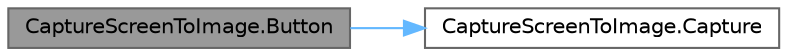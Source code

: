 digraph "CaptureScreenToImage.Button"
{
 // LATEX_PDF_SIZE
  bgcolor="transparent";
  edge [fontname=Helvetica,fontsize=10,labelfontname=Helvetica,labelfontsize=10];
  node [fontname=Helvetica,fontsize=10,shape=box,height=0.2,width=0.4];
  rankdir="LR";
  Node1 [id="Node000001",label="CaptureScreenToImage.Button",height=0.2,width=0.4,color="gray40", fillcolor="grey60", style="filled", fontcolor="black",tooltip=" "];
  Node1 -> Node2 [id="edge2_Node000001_Node000002",color="steelblue1",style="solid",tooltip=" "];
  Node2 [id="Node000002",label="CaptureScreenToImage.Capture",height=0.2,width=0.4,color="grey40", fillcolor="white", style="filled",URL="$class_capture_screen_to_image.html#abd2da869578f7d67fd1f07987c90735f",tooltip=" "];
}
